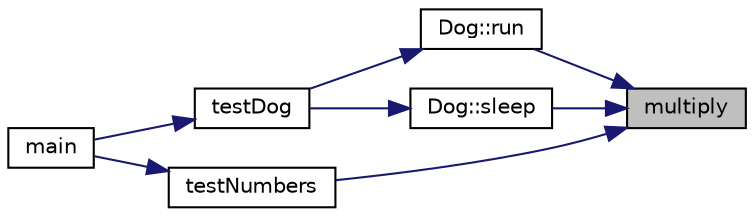 digraph "multiply"
{
 // LATEX_PDF_SIZE
  edge [fontname="Helvetica",fontsize="10",labelfontname="Helvetica",labelfontsize="10"];
  node [fontname="Helvetica",fontsize="10",shape=record];
  rankdir="RL";
  Node1 [label="multiply",height=0.2,width=0.4,color="black", fillcolor="grey75", style="filled", fontcolor="black",tooltip="Multiplies two numbers."];
  Node1 -> Node2 [dir="back",color="midnightblue",fontsize="10",style="solid",fontname="Helvetica"];
  Node2 [label="Dog::run",height=0.2,width=0.4,color="black", fillcolor="white", style="filled",URL="$classDog.html#a756ea89c1b661023452d87063049145e",tooltip="Causes the dog to run."];
  Node2 -> Node3 [dir="back",color="midnightblue",fontsize="10",style="solid",fontname="Helvetica"];
  Node3 [label="testDog",height=0.2,width=0.4,color="black", fillcolor="white", style="filled",URL="$main_8hpp.html#ae0f669050fa21339b103732480fc9667",tooltip=" "];
  Node3 -> Node4 [dir="back",color="midnightblue",fontsize="10",style="solid",fontname="Helvetica"];
  Node4 [label="main",height=0.2,width=0.4,color="black", fillcolor="white", style="filled",URL="$main_8hpp.html#a3c04138a5bfe5d72780bb7e82a18e627",tooltip=" "];
  Node1 -> Node5 [dir="back",color="midnightblue",fontsize="10",style="solid",fontname="Helvetica"];
  Node5 [label="Dog::sleep",height=0.2,width=0.4,color="black", fillcolor="white", style="filled",URL="$classDog.html#a8082ce753fd0911a6744bfa553a65e48",tooltip="Causes the dog to sleep."];
  Node5 -> Node3 [dir="back",color="midnightblue",fontsize="10",style="solid",fontname="Helvetica"];
  Node1 -> Node6 [dir="back",color="midnightblue",fontsize="10",style="solid",fontname="Helvetica"];
  Node6 [label="testNumbers",height=0.2,width=0.4,color="black", fillcolor="white", style="filled",URL="$main_8hpp.html#ade1ea7ec2e87f146e8b006c86e89bc04",tooltip=" "];
  Node6 -> Node4 [dir="back",color="midnightblue",fontsize="10",style="solid",fontname="Helvetica"];
}
